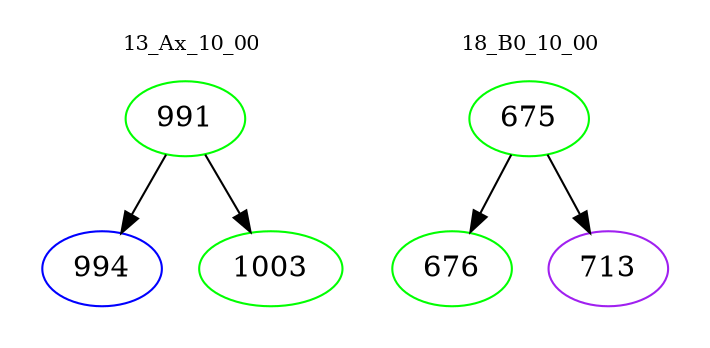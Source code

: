 digraph{
subgraph cluster_0 {
color = white
label = "13_Ax_10_00";
fontsize=10;
T0_991 [label="991", color="green"]
T0_991 -> T0_994 [color="black"]
T0_994 [label="994", color="blue"]
T0_991 -> T0_1003 [color="black"]
T0_1003 [label="1003", color="green"]
}
subgraph cluster_1 {
color = white
label = "18_B0_10_00";
fontsize=10;
T1_675 [label="675", color="green"]
T1_675 -> T1_676 [color="black"]
T1_676 [label="676", color="green"]
T1_675 -> T1_713 [color="black"]
T1_713 [label="713", color="purple"]
}
}

